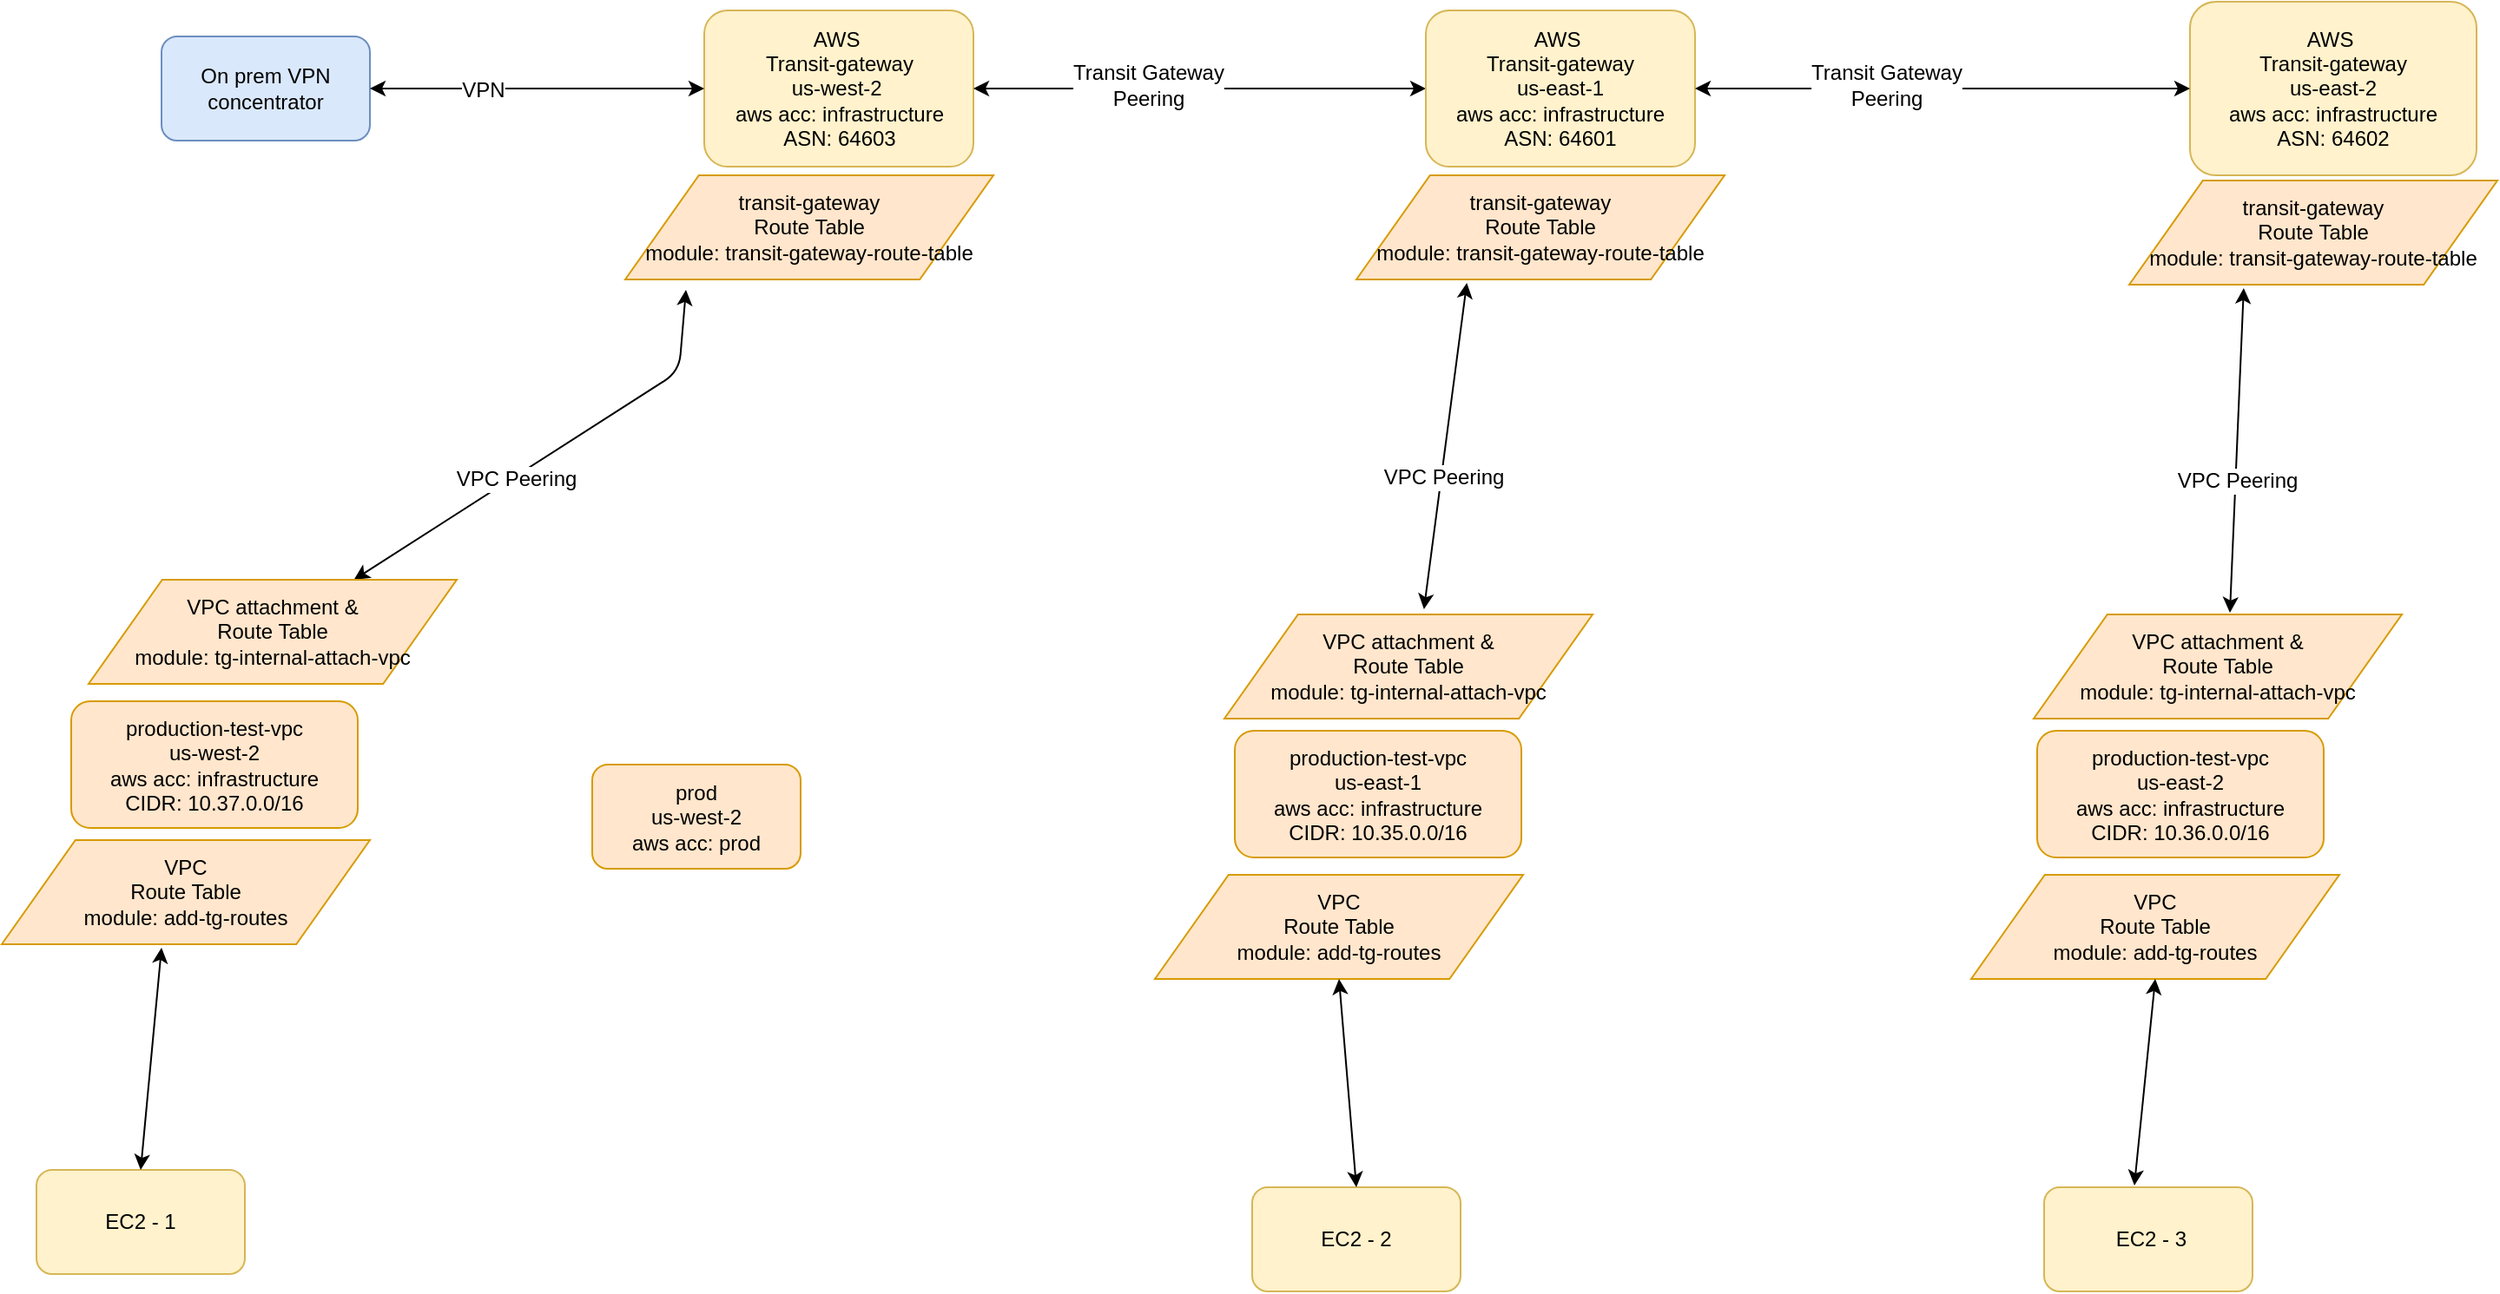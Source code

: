 <mxfile version="12.2.2" type="device" pages="1"><diagram id="w0hmULAyHLi41HUKSti7" name="Page-1"><mxGraphModel dx="1408" dy="-298" grid="1" gridSize="10" guides="1" tooltips="1" connect="1" arrows="1" fold="1" page="1" pageScale="1" pageWidth="850" pageHeight="1100" math="0" shadow="0"><root><mxCell id="0"/><mxCell id="1" parent="0"/><mxCell id="9h9pYWGOVwU56xTPJ79n-26" value="On prem VPN concentrator" style="rounded=1;whiteSpace=wrap;html=1;fillColor=#dae8fc;strokeColor=#6c8ebf;" parent="1" vertex="1"><mxGeometry x="172" y="1807" width="120" height="60" as="geometry"/></mxCell><mxCell id="9h9pYWGOVwU56xTPJ79n-27" value="AWS&amp;nbsp;&lt;br&gt;Transit-gateway&lt;br&gt;us-west-2&amp;nbsp;&lt;br&gt;aws acc: infrastructure&lt;br&gt;ASN: 64603" style="rounded=1;whiteSpace=wrap;html=1;fillColor=#fff2cc;strokeColor=#d6b656;" parent="1" vertex="1"><mxGeometry x="484.5" y="1792" width="155" height="90" as="geometry"/></mxCell><mxCell id="9h9pYWGOVwU56xTPJ79n-28" value="" style="endArrow=classic;startArrow=classic;html=1;exitX=1;exitY=0.5;exitDx=0;exitDy=0;entryX=0;entryY=0.5;entryDx=0;entryDy=0;" parent="1" source="9h9pYWGOVwU56xTPJ79n-26" target="9h9pYWGOVwU56xTPJ79n-27" edge="1"><mxGeometry width="50" height="50" relative="1" as="geometry"><mxPoint x="367" y="1857" as="sourcePoint"/><mxPoint x="417" y="1807" as="targetPoint"/></mxGeometry></mxCell><mxCell id="9h9pYWGOVwU56xTPJ79n-29" value="VPN" style="text;html=1;resizable=0;points=[];align=center;verticalAlign=middle;labelBackgroundColor=#ffffff;" parent="9h9pYWGOVwU56xTPJ79n-28" vertex="1" connectable="0"><mxGeometry x="-0.324" y="-1" relative="1" as="geometry"><mxPoint as="offset"/></mxGeometry></mxCell><mxCell id="9h9pYWGOVwU56xTPJ79n-32" value="prod&lt;br&gt;us-west-2&lt;br&gt;aws acc: prod" style="rounded=1;whiteSpace=wrap;html=1;fillColor=#ffe6cc;strokeColor=#d79b00;" parent="1" vertex="1"><mxGeometry x="420" y="2226.5" width="120" height="60" as="geometry"/></mxCell><mxCell id="9h9pYWGOVwU56xTPJ79n-39" value="AWS&amp;nbsp;&lt;br&gt;Transit-gateway&lt;br&gt;us-east-2&lt;br&gt;aws acc: infrastructure&lt;br&gt;ASN: 64602" style="rounded=1;whiteSpace=wrap;html=1;fillColor=#fff2cc;strokeColor=#d6b656;" parent="1" vertex="1"><mxGeometry x="1340" y="1787" width="165" height="100" as="geometry"/></mxCell><mxCell id="9h9pYWGOVwU56xTPJ79n-40" value="" style="endArrow=classic;startArrow=classic;html=1;exitX=1;exitY=0.5;exitDx=0;exitDy=0;entryX=0;entryY=0.5;entryDx=0;entryDy=0;" parent="1" source="9h9pYWGOVwU56xTPJ79n-27" target="7Z7pIv8o-lPa65H6e3PF-2" edge="1"><mxGeometry width="50" height="50" relative="1" as="geometry"><mxPoint x="637" y="1917" as="sourcePoint"/><mxPoint x="830" y="1820" as="targetPoint"/></mxGeometry></mxCell><mxCell id="9h9pYWGOVwU56xTPJ79n-41" value="Transit Gateway&lt;br&gt;Peering" style="text;html=1;resizable=0;points=[];align=center;verticalAlign=middle;labelBackgroundColor=#ffffff;" parent="9h9pYWGOVwU56xTPJ79n-40" vertex="1" connectable="0"><mxGeometry x="-0.236" y="2" relative="1" as="geometry"><mxPoint x="1" as="offset"/></mxGeometry></mxCell><mxCell id="7Z7pIv8o-lPa65H6e3PF-2" value="AWS&amp;nbsp;&lt;br&gt;Transit-gateway&lt;br&gt;us-east-1&lt;br&gt;aws acc: infrastructure&lt;br&gt;ASN: 64601" style="rounded=1;whiteSpace=wrap;html=1;fillColor=#fff2cc;strokeColor=#d6b656;" parent="1" vertex="1"><mxGeometry x="900" y="1792" width="155" height="90" as="geometry"/></mxCell><mxCell id="7Z7pIv8o-lPa65H6e3PF-3" value="" style="endArrow=classic;startArrow=classic;html=1;exitX=1;exitY=0.5;exitDx=0;exitDy=0;entryX=0;entryY=0.5;entryDx=0;entryDy=0;" parent="1" source="7Z7pIv8o-lPa65H6e3PF-2" target="9h9pYWGOVwU56xTPJ79n-39" edge="1"><mxGeometry width="50" height="50" relative="1" as="geometry"><mxPoint x="1120" y="1970" as="sourcePoint"/><mxPoint x="1380.5" y="1970" as="targetPoint"/></mxGeometry></mxCell><mxCell id="7Z7pIv8o-lPa65H6e3PF-4" value="Transit Gateway&lt;br&gt;Peering" style="text;html=1;resizable=0;points=[];align=center;verticalAlign=middle;labelBackgroundColor=#ffffff;" parent="7Z7pIv8o-lPa65H6e3PF-3" vertex="1" connectable="0"><mxGeometry x="-0.236" y="2" relative="1" as="geometry"><mxPoint x="1" as="offset"/></mxGeometry></mxCell><mxCell id="7Z7pIv8o-lPa65H6e3PF-5" value="production-test-vpc&lt;br&gt;us-west-2&lt;br&gt;aws acc: infrastructure&lt;br&gt;CIDR:&amp;nbsp;10.37.0.0/16" style="rounded=1;whiteSpace=wrap;html=1;fillColor=#ffe6cc;strokeColor=#d79b00;" parent="1" vertex="1"><mxGeometry x="120" y="2190" width="165" height="73" as="geometry"/></mxCell><mxCell id="7Z7pIv8o-lPa65H6e3PF-6" value="" style="endArrow=classic;startArrow=classic;html=1;exitX=0.165;exitY=1.1;exitDx=0;exitDy=0;exitPerimeter=0;" parent="1" source="7Z7pIv8o-lPa65H6e3PF-15" target="7Z7pIv8o-lPa65H6e3PF-21" edge="1"><mxGeometry width="50" height="50" relative="1" as="geometry"><mxPoint x="572" y="1892" as="sourcePoint"/><mxPoint x="572" y="2047" as="targetPoint"/><Array as="points"><mxPoint x="470" y="2000"/></Array></mxGeometry></mxCell><mxCell id="7Z7pIv8o-lPa65H6e3PF-7" value="VPC Peering" style="text;html=1;resizable=0;points=[];align=center;verticalAlign=middle;labelBackgroundColor=#ffffff;" parent="7Z7pIv8o-lPa65H6e3PF-6" vertex="1" connectable="0"><mxGeometry x="0.188" y="1" relative="1" as="geometry"><mxPoint as="offset"/></mxGeometry></mxCell><mxCell id="7Z7pIv8o-lPa65H6e3PF-8" value="production-test-vpc&lt;br&gt;us-east-1&lt;br&gt;aws acc: infrastructure&lt;br&gt;CIDR:&amp;nbsp;10.35.0.0/16" style="rounded=1;whiteSpace=wrap;html=1;fillColor=#ffe6cc;strokeColor=#d79b00;" parent="1" vertex="1"><mxGeometry x="790" y="2207" width="165" height="73" as="geometry"/></mxCell><mxCell id="7Z7pIv8o-lPa65H6e3PF-9" value="production-test-vpc&lt;br&gt;us-east-2&lt;br&gt;aws acc: infrastructure&lt;br&gt;CIDR:&amp;nbsp;10.36.0.0/16" style="rounded=1;whiteSpace=wrap;html=1;fillColor=#ffe6cc;strokeColor=#d79b00;" parent="1" vertex="1"><mxGeometry x="1252" y="2207" width="165" height="73" as="geometry"/></mxCell><mxCell id="7Z7pIv8o-lPa65H6e3PF-10" value="" style="endArrow=classic;startArrow=classic;html=1;exitX=0.3;exitY=1.033;exitDx=0;exitDy=0;exitPerimeter=0;entryX=0.542;entryY=-0.05;entryDx=0;entryDy=0;entryPerimeter=0;" parent="1" source="7Z7pIv8o-lPa65H6e3PF-17" target="7Z7pIv8o-lPa65H6e3PF-24" edge="1"><mxGeometry width="50" height="50" relative="1" as="geometry"><mxPoint x="1081.005" y="1878.99" as="sourcePoint"/><mxPoint x="939.205" y="2020" as="targetPoint"/><Array as="points"/></mxGeometry></mxCell><mxCell id="7Z7pIv8o-lPa65H6e3PF-11" value="VPC Peering" style="text;html=1;resizable=0;points=[];align=center;verticalAlign=middle;labelBackgroundColor=#ffffff;" parent="7Z7pIv8o-lPa65H6e3PF-10" vertex="1" connectable="0"><mxGeometry x="0.188" y="1" relative="1" as="geometry"><mxPoint as="offset"/></mxGeometry></mxCell><mxCell id="7Z7pIv8o-lPa65H6e3PF-12" value="" style="endArrow=classic;startArrow=classic;html=1;exitX=0.311;exitY=1.033;exitDx=0;exitDy=0;entryX=0.533;entryY=-0.017;entryDx=0;entryDy=0;entryPerimeter=0;exitPerimeter=0;" parent="1" source="7Z7pIv8o-lPa65H6e3PF-19" target="7Z7pIv8o-lPa65H6e3PF-25" edge="1"><mxGeometry width="50" height="50" relative="1" as="geometry"><mxPoint x="1396.98" y="1865.49" as="sourcePoint"/><mxPoint x="1343" y="2013" as="targetPoint"/><Array as="points"/></mxGeometry></mxCell><mxCell id="7Z7pIv8o-lPa65H6e3PF-13" value="VPC Peering" style="text;html=1;resizable=0;points=[];align=center;verticalAlign=middle;labelBackgroundColor=#ffffff;" parent="7Z7pIv8o-lPa65H6e3PF-12" vertex="1" connectable="0"><mxGeometry x="0.188" y="1" relative="1" as="geometry"><mxPoint as="offset"/></mxGeometry></mxCell><mxCell id="7Z7pIv8o-lPa65H6e3PF-15" value="transit-gateway&lt;br&gt;Route Table&lt;br&gt;module:&amp;nbsp;transit-gateway-route-table" style="shape=parallelogram;perimeter=parallelogramPerimeter;whiteSpace=wrap;html=1;fillColor=#ffe6cc;strokeColor=#d79b00;" parent="1" vertex="1"><mxGeometry x="439" y="1887" width="212" height="60" as="geometry"/></mxCell><mxCell id="7Z7pIv8o-lPa65H6e3PF-16" value="VPC&lt;br&gt;Route Table&lt;br&gt;module:&amp;nbsp;add-tg-routes" style="shape=parallelogram;perimeter=parallelogramPerimeter;whiteSpace=wrap;html=1;fillColor=#ffe6cc;strokeColor=#d79b00;" parent="1" vertex="1"><mxGeometry x="80" y="2270" width="212" height="60" as="geometry"/></mxCell><mxCell id="7Z7pIv8o-lPa65H6e3PF-17" value="transit-gateway&lt;br&gt;Route Table&lt;br&gt;module:&amp;nbsp;transit-gateway-route-table" style="shape=parallelogram;perimeter=parallelogramPerimeter;whiteSpace=wrap;html=1;fillColor=#ffe6cc;strokeColor=#d79b00;" parent="1" vertex="1"><mxGeometry x="860" y="1887" width="212" height="60" as="geometry"/></mxCell><mxCell id="7Z7pIv8o-lPa65H6e3PF-18" value="VPC&lt;br&gt;Route Table&lt;br&gt;module:&amp;nbsp;add-tg-routes" style="shape=parallelogram;perimeter=parallelogramPerimeter;whiteSpace=wrap;html=1;fillColor=#ffe6cc;strokeColor=#d79b00;" parent="1" vertex="1"><mxGeometry x="744" y="2290" width="212" height="60" as="geometry"/></mxCell><mxCell id="7Z7pIv8o-lPa65H6e3PF-19" value="transit-gateway&lt;br&gt;Route Table&lt;br&gt;module:&amp;nbsp;transit-gateway-route-table" style="shape=parallelogram;perimeter=parallelogramPerimeter;whiteSpace=wrap;html=1;fillColor=#ffe6cc;strokeColor=#d79b00;" parent="1" vertex="1"><mxGeometry x="1305" y="1890" width="212" height="60" as="geometry"/></mxCell><mxCell id="7Z7pIv8o-lPa65H6e3PF-20" value="VPC&lt;br&gt;Route Table&lt;br&gt;module:&amp;nbsp;add-tg-routes" style="shape=parallelogram;perimeter=parallelogramPerimeter;whiteSpace=wrap;html=1;fillColor=#ffe6cc;strokeColor=#d79b00;" parent="1" vertex="1"><mxGeometry x="1214" y="2290" width="212" height="60" as="geometry"/></mxCell><mxCell id="7Z7pIv8o-lPa65H6e3PF-21" value="VPC attachment &amp;amp;&lt;br&gt;Route Table&lt;br&gt;module:&amp;nbsp;tg-internal-attach-vpc" style="shape=parallelogram;perimeter=parallelogramPerimeter;whiteSpace=wrap;html=1;fillColor=#ffe6cc;strokeColor=#d79b00;" parent="1" vertex="1"><mxGeometry x="130" y="2120" width="212" height="60" as="geometry"/></mxCell><mxCell id="7Z7pIv8o-lPa65H6e3PF-24" value="VPC attachment &amp;amp;&lt;br&gt;Route Table&lt;br&gt;module:&amp;nbsp;tg-internal-attach-vpc" style="shape=parallelogram;perimeter=parallelogramPerimeter;whiteSpace=wrap;html=1;fillColor=#ffe6cc;strokeColor=#d79b00;" parent="1" vertex="1"><mxGeometry x="784" y="2140" width="212" height="60" as="geometry"/></mxCell><mxCell id="7Z7pIv8o-lPa65H6e3PF-25" value="VPC attachment &amp;amp;&lt;br&gt;Route Table&lt;br&gt;module:&amp;nbsp;tg-internal-attach-vpc" style="shape=parallelogram;perimeter=parallelogramPerimeter;whiteSpace=wrap;html=1;fillColor=#ffe6cc;strokeColor=#d79b00;" parent="1" vertex="1"><mxGeometry x="1250" y="2140" width="212" height="60" as="geometry"/></mxCell><mxCell id="-QZy8A84dICDF6wan_AU-2" value="EC2 - 1" style="rounded=1;whiteSpace=wrap;html=1;fillColor=#fff2cc;strokeColor=#d6b656;" parent="1" vertex="1"><mxGeometry x="100" y="2460" width="120" height="60" as="geometry"/></mxCell><mxCell id="-QZy8A84dICDF6wan_AU-3" value="&amp;nbsp;EC2 - 3" style="rounded=1;whiteSpace=wrap;html=1;fillColor=#fff2cc;strokeColor=#d6b656;" parent="1" vertex="1"><mxGeometry x="1256" y="2470" width="120" height="60" as="geometry"/></mxCell><mxCell id="-QZy8A84dICDF6wan_AU-4" value="EC2 - 2" style="rounded=1;whiteSpace=wrap;html=1;fillColor=#fff2cc;strokeColor=#d6b656;" parent="1" vertex="1"><mxGeometry x="800" y="2470" width="120" height="60" as="geometry"/></mxCell><mxCell id="-QZy8A84dICDF6wan_AU-5" value="" style="endArrow=classic;startArrow=classic;html=1;exitX=0.5;exitY=0;exitDx=0;exitDy=0;entryX=0.434;entryY=1.033;entryDx=0;entryDy=0;entryPerimeter=0;" parent="1" source="-QZy8A84dICDF6wan_AU-2" target="7Z7pIv8o-lPa65H6e3PF-16" edge="1"><mxGeometry width="50" height="50" relative="1" as="geometry"><mxPoint x="180" y="2440" as="sourcePoint"/><mxPoint x="230" y="2390" as="targetPoint"/></mxGeometry></mxCell><mxCell id="-QZy8A84dICDF6wan_AU-6" value="" style="endArrow=classic;startArrow=classic;html=1;exitX=0.5;exitY=0;exitDx=0;exitDy=0;entryX=0.5;entryY=1;entryDx=0;entryDy=0;" parent="1" source="-QZy8A84dICDF6wan_AU-4" target="7Z7pIv8o-lPa65H6e3PF-18" edge="1"><mxGeometry width="50" height="50" relative="1" as="geometry"><mxPoint x="854" y="2500" as="sourcePoint"/><mxPoint x="866.008" y="2371.98" as="targetPoint"/></mxGeometry></mxCell><mxCell id="-QZy8A84dICDF6wan_AU-7" value="" style="endArrow=classic;startArrow=classic;html=1;exitX=0.433;exitY=-0.017;exitDx=0;exitDy=0;entryX=0.5;entryY=1;entryDx=0;entryDy=0;exitPerimeter=0;" parent="1" source="-QZy8A84dICDF6wan_AU-3" target="7Z7pIv8o-lPa65H6e3PF-20" edge="1"><mxGeometry width="50" height="50" relative="1" as="geometry"><mxPoint x="1290" y="2460" as="sourcePoint"/><mxPoint x="1280" y="2340" as="targetPoint"/></mxGeometry></mxCell></root></mxGraphModel></diagram></mxfile>